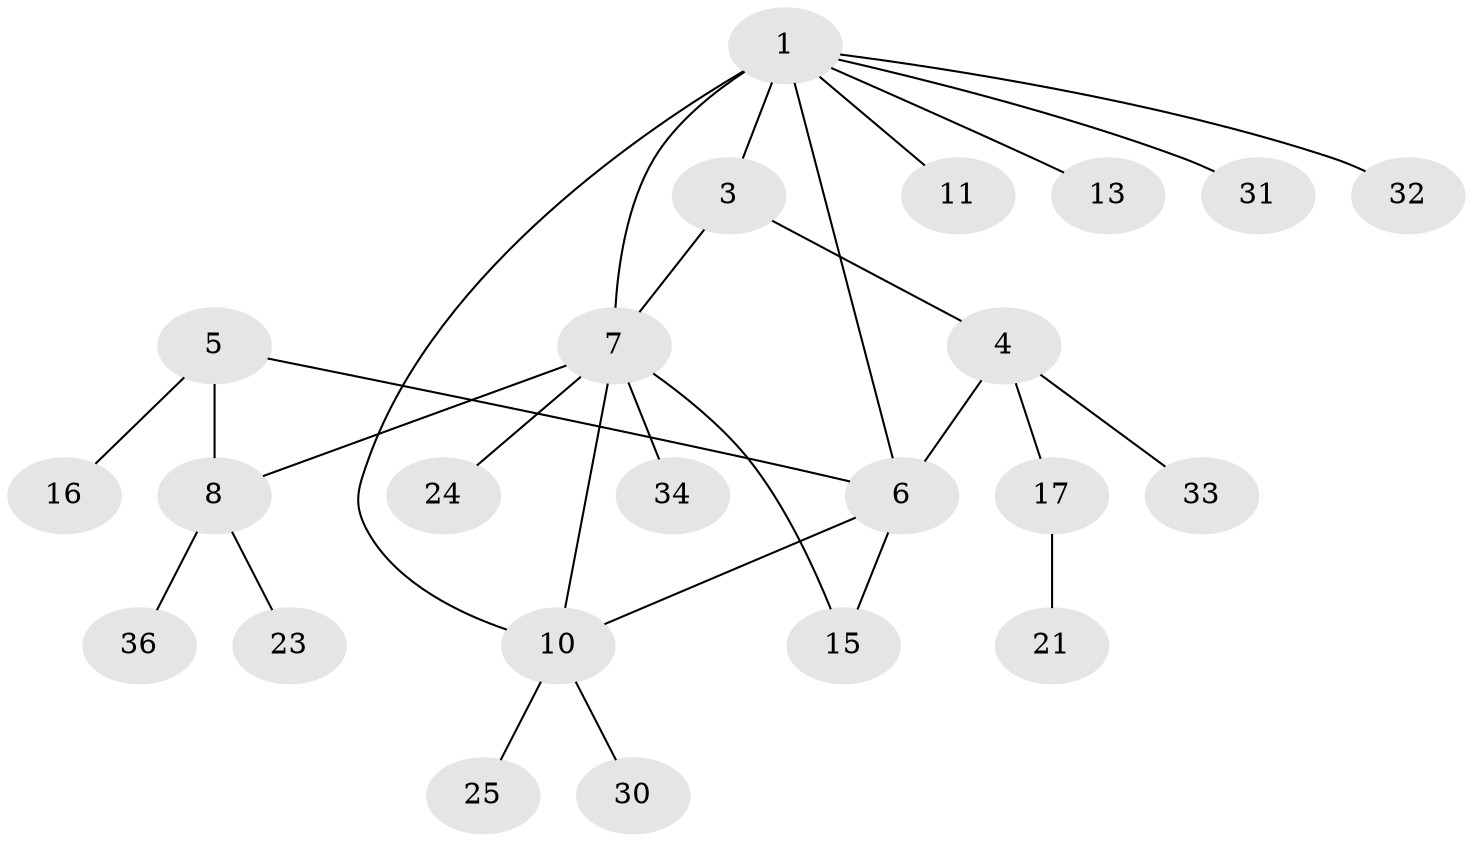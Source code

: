 // original degree distribution, {6: 0.0425531914893617, 4: 0.0851063829787234, 5: 0.02127659574468085, 3: 0.0851063829787234, 7: 0.0425531914893617, 9: 0.02127659574468085, 1: 0.5531914893617021, 2: 0.14893617021276595}
// Generated by graph-tools (version 1.1) at 2025/15/03/09/25 04:15:44]
// undirected, 23 vertices, 28 edges
graph export_dot {
graph [start="1"]
  node [color=gray90,style=filled];
  1 [super="+27+9+20+2+39+44"];
  3;
  4 [super="+14"];
  5;
  6 [super="+29+26"];
  7 [super="+12"];
  8;
  10 [super="+19+18+45"];
  11;
  13 [super="+47+28"];
  15 [super="+40"];
  16 [super="+22"];
  17;
  21;
  23;
  24 [super="+37+42"];
  25 [super="+35"];
  30;
  31;
  32;
  33 [super="+38+46+43"];
  34;
  36;
  1 -- 32;
  1 -- 31;
  1 -- 3 [weight=2];
  1 -- 7 [weight=2];
  1 -- 10;
  1 -- 11;
  1 -- 13;
  1 -- 6;
  3 -- 4;
  3 -- 7;
  4 -- 6;
  4 -- 17;
  4 -- 33;
  5 -- 6;
  5 -- 8;
  5 -- 16;
  6 -- 10;
  6 -- 15;
  7 -- 8;
  7 -- 24;
  7 -- 34;
  7 -- 10;
  7 -- 15;
  8 -- 23;
  8 -- 36;
  10 -- 25;
  10 -- 30;
  17 -- 21;
}
